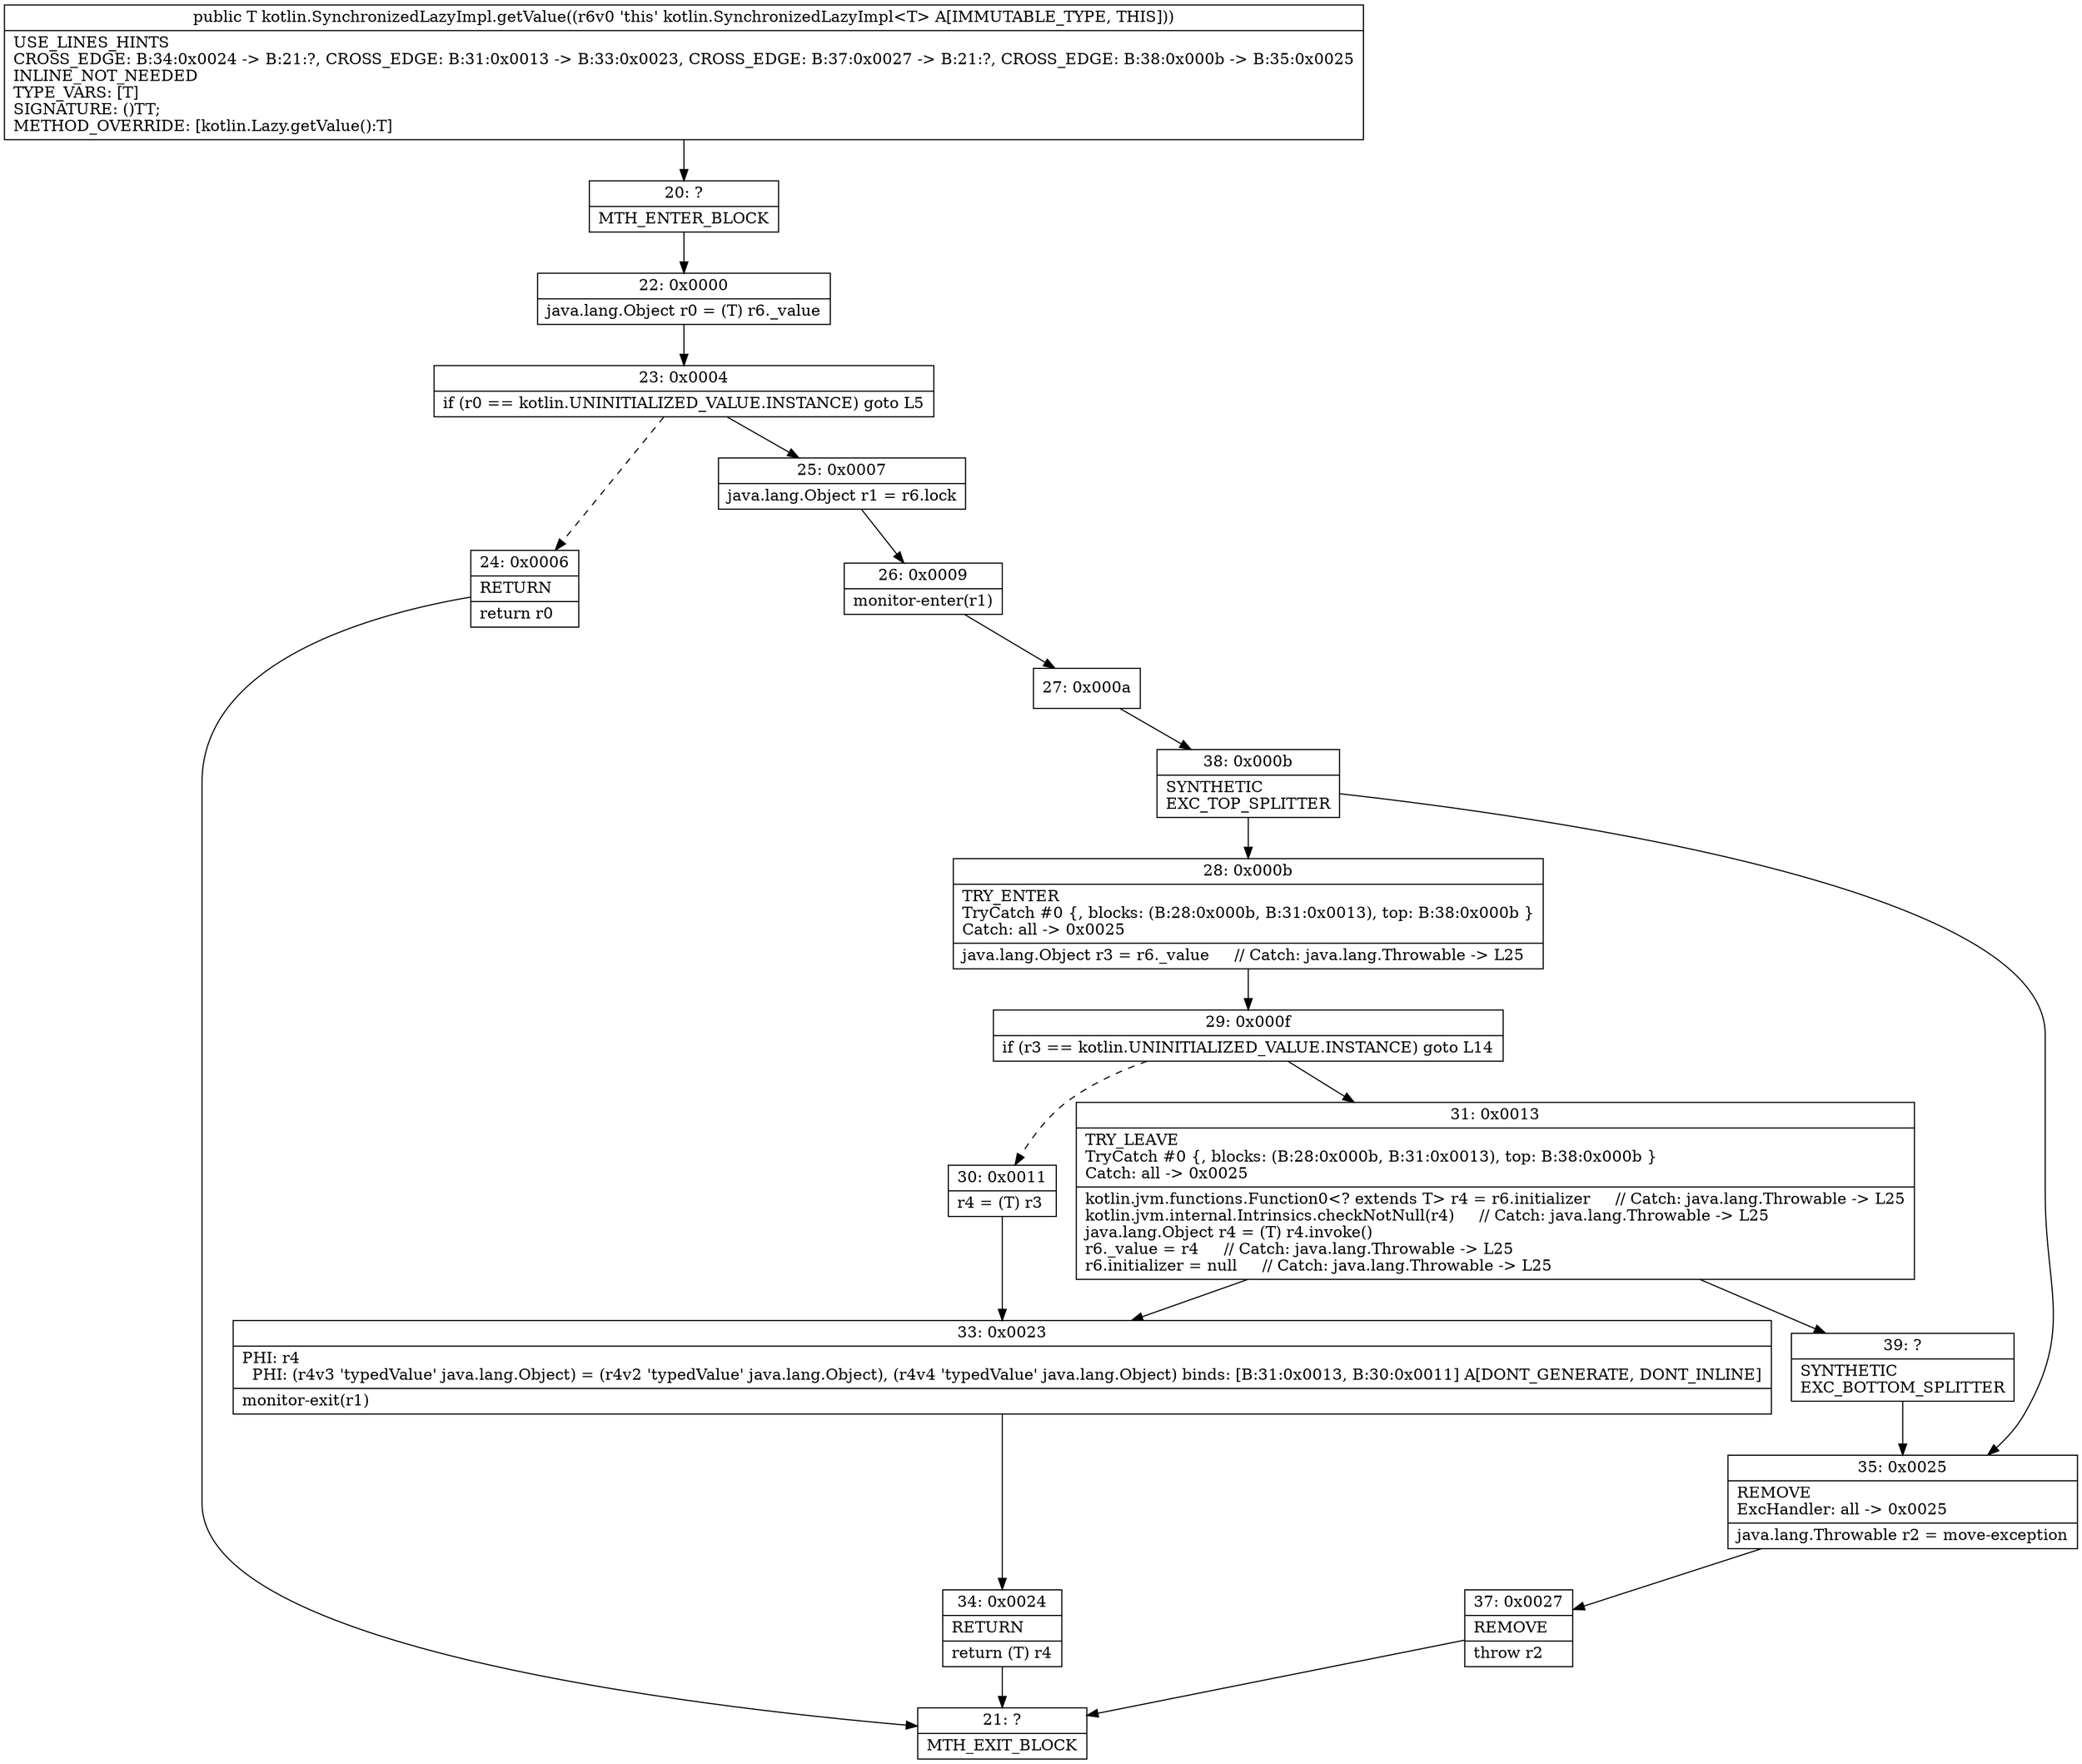 digraph "CFG forkotlin.SynchronizedLazyImpl.getValue()Ljava\/lang\/Object;" {
Node_20 [shape=record,label="{20\:\ ?|MTH_ENTER_BLOCK\l}"];
Node_22 [shape=record,label="{22\:\ 0x0000|java.lang.Object r0 = (T) r6._value\l}"];
Node_23 [shape=record,label="{23\:\ 0x0004|if (r0 == kotlin.UNINITIALIZED_VALUE.INSTANCE) goto L5\l}"];
Node_24 [shape=record,label="{24\:\ 0x0006|RETURN\l|return r0\l}"];
Node_21 [shape=record,label="{21\:\ ?|MTH_EXIT_BLOCK\l}"];
Node_25 [shape=record,label="{25\:\ 0x0007|java.lang.Object r1 = r6.lock\l}"];
Node_26 [shape=record,label="{26\:\ 0x0009|monitor\-enter(r1)\l}"];
Node_27 [shape=record,label="{27\:\ 0x000a}"];
Node_38 [shape=record,label="{38\:\ 0x000b|SYNTHETIC\lEXC_TOP_SPLITTER\l}"];
Node_28 [shape=record,label="{28\:\ 0x000b|TRY_ENTER\lTryCatch #0 \{, blocks: (B:28:0x000b, B:31:0x0013), top: B:38:0x000b \}\lCatch: all \-\> 0x0025\l|java.lang.Object r3 = r6._value     \/\/ Catch: java.lang.Throwable \-\> L25\l}"];
Node_29 [shape=record,label="{29\:\ 0x000f|if (r3 == kotlin.UNINITIALIZED_VALUE.INSTANCE) goto L14\l}"];
Node_30 [shape=record,label="{30\:\ 0x0011|r4 = (T) r3\l}"];
Node_33 [shape=record,label="{33\:\ 0x0023|PHI: r4 \l  PHI: (r4v3 'typedValue' java.lang.Object) = (r4v2 'typedValue' java.lang.Object), (r4v4 'typedValue' java.lang.Object) binds: [B:31:0x0013, B:30:0x0011] A[DONT_GENERATE, DONT_INLINE]\l|monitor\-exit(r1)\l}"];
Node_34 [shape=record,label="{34\:\ 0x0024|RETURN\l|return (T) r4\l}"];
Node_31 [shape=record,label="{31\:\ 0x0013|TRY_LEAVE\lTryCatch #0 \{, blocks: (B:28:0x000b, B:31:0x0013), top: B:38:0x000b \}\lCatch: all \-\> 0x0025\l|kotlin.jvm.functions.Function0\<? extends T\> r4 = r6.initializer     \/\/ Catch: java.lang.Throwable \-\> L25\lkotlin.jvm.internal.Intrinsics.checkNotNull(r4)     \/\/ Catch: java.lang.Throwable \-\> L25\ljava.lang.Object r4 = (T) r4.invoke()\lr6._value = r4     \/\/ Catch: java.lang.Throwable \-\> L25\lr6.initializer = null     \/\/ Catch: java.lang.Throwable \-\> L25\l}"];
Node_39 [shape=record,label="{39\:\ ?|SYNTHETIC\lEXC_BOTTOM_SPLITTER\l}"];
Node_35 [shape=record,label="{35\:\ 0x0025|REMOVE\lExcHandler: all \-\> 0x0025\l|java.lang.Throwable r2 = move\-exception\l}"];
Node_37 [shape=record,label="{37\:\ 0x0027|REMOVE\l|throw r2\l}"];
MethodNode[shape=record,label="{public T kotlin.SynchronizedLazyImpl.getValue((r6v0 'this' kotlin.SynchronizedLazyImpl\<T\> A[IMMUTABLE_TYPE, THIS]))  | USE_LINES_HINTS\lCROSS_EDGE: B:34:0x0024 \-\> B:21:?, CROSS_EDGE: B:31:0x0013 \-\> B:33:0x0023, CROSS_EDGE: B:37:0x0027 \-\> B:21:?, CROSS_EDGE: B:38:0x000b \-\> B:35:0x0025\lINLINE_NOT_NEEDED\lTYPE_VARS: [T]\lSIGNATURE: ()TT;\lMETHOD_OVERRIDE: [kotlin.Lazy.getValue():T]\l}"];
MethodNode -> Node_20;Node_20 -> Node_22;
Node_22 -> Node_23;
Node_23 -> Node_24[style=dashed];
Node_23 -> Node_25;
Node_24 -> Node_21;
Node_25 -> Node_26;
Node_26 -> Node_27;
Node_27 -> Node_38;
Node_38 -> Node_28;
Node_38 -> Node_35;
Node_28 -> Node_29;
Node_29 -> Node_30[style=dashed];
Node_29 -> Node_31;
Node_30 -> Node_33;
Node_33 -> Node_34;
Node_34 -> Node_21;
Node_31 -> Node_33;
Node_31 -> Node_39;
Node_39 -> Node_35;
Node_35 -> Node_37;
Node_37 -> Node_21;
}

